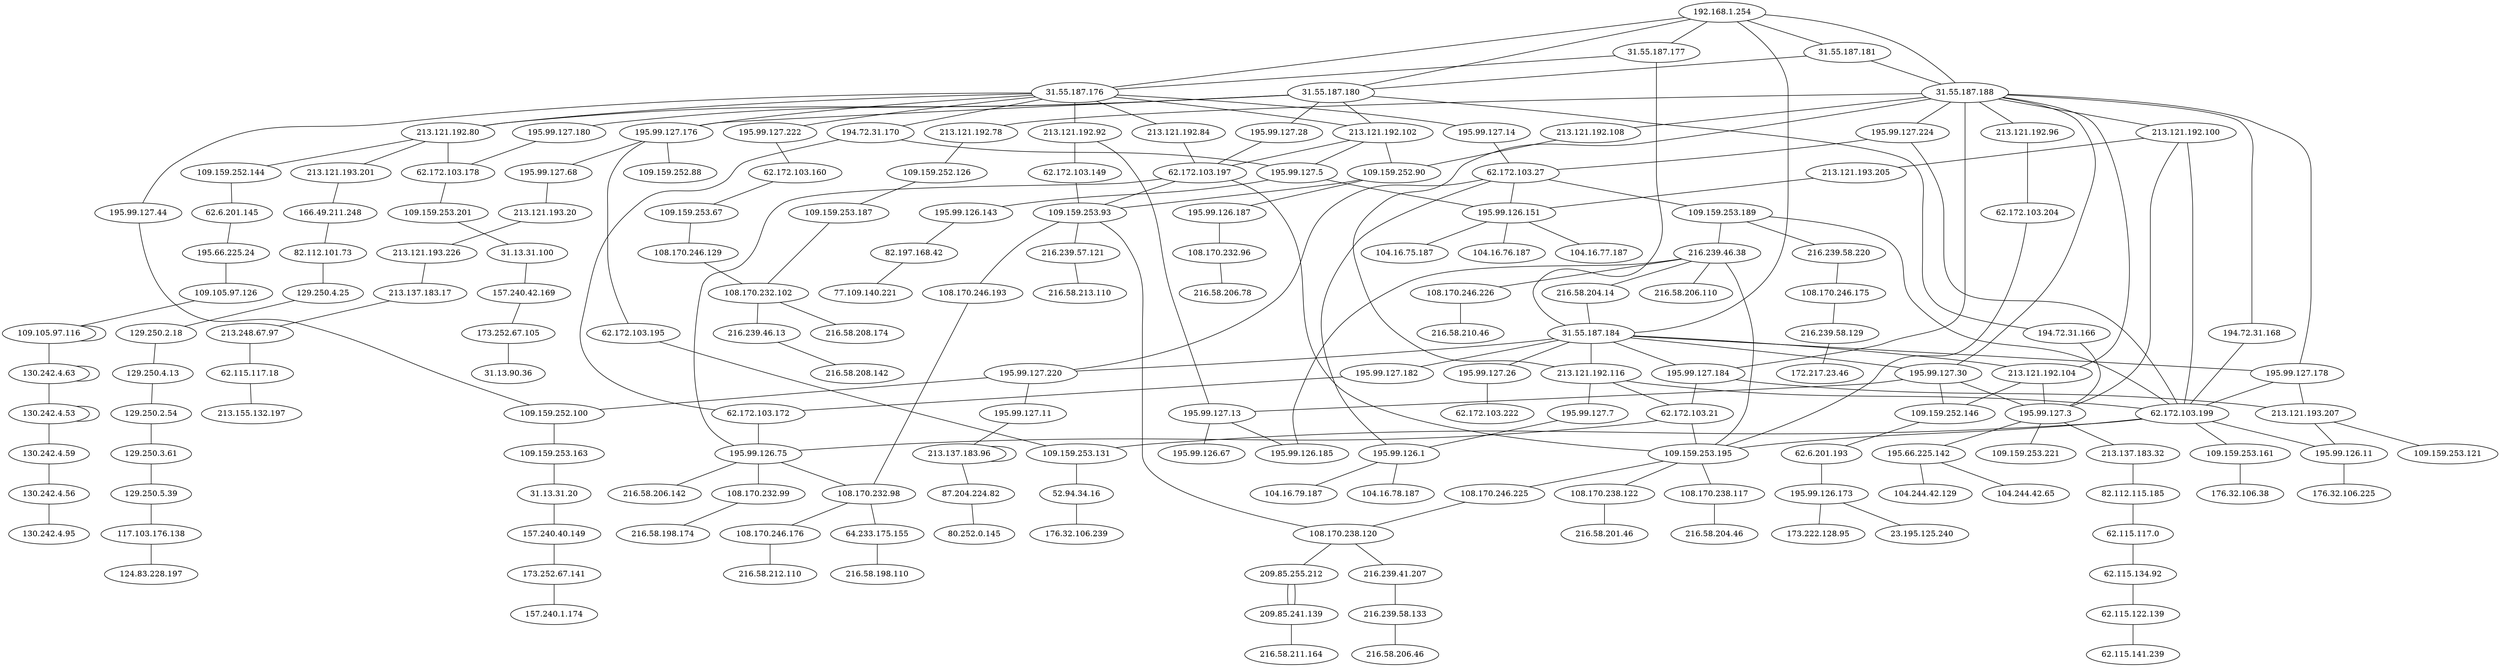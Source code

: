 graph routertopology {
"108.170.232.102" -- "216.239.46.13"
"108.170.232.102" -- "216.58.208.174"
"108.170.232.96" -- "216.58.206.78"
"108.170.232.98" -- "108.170.246.176"
"108.170.232.98" -- "64.233.175.155"
"108.170.232.99" -- "216.58.198.174"
"108.170.238.117" -- "216.58.204.46"
"108.170.238.120" -- "209.85.255.212"
"108.170.238.120" -- "216.239.41.207"
"108.170.238.122" -- "216.58.201.46"
"108.170.246.129" -- "108.170.232.102"
"108.170.246.175" -- "216.239.58.129"
"108.170.246.176" -- "216.58.212.110"
"108.170.246.193" -- "108.170.232.98"
"108.170.246.225" -- "108.170.238.120"
"108.170.246.226" -- "216.58.210.46"
"109.105.97.116" -- "109.105.97.116"
"109.105.97.116" -- "130.242.4.63"
"109.105.97.126" -- "109.105.97.116"
"109.159.252.100" -- "109.159.253.163"
"109.159.252.126" -- "109.159.253.187"
"109.159.252.144" -- "62.6.201.145"
"109.159.252.146" -- "62.6.201.193"
"109.159.252.90" -- "109.159.253.93"
"109.159.252.90" -- "195.99.126.187"
"109.159.253.131" -- "52.94.34.16"
"109.159.253.161" -- "176.32.106.38"
"109.159.253.163" -- "31.13.31.20"
"109.159.253.187" -- "108.170.232.102"
"109.159.253.189" -- "216.239.46.38"
"109.159.253.189" -- "216.239.58.220"
"109.159.253.195" -- "108.170.238.117"
"109.159.253.195" -- "108.170.238.122"
"109.159.253.195" -- "108.170.246.225"
"109.159.253.195" -- "216.239.46.38"
"109.159.253.201" -- "31.13.31.100"
"109.159.253.67" -- "108.170.246.129"
"109.159.253.93" -- "108.170.238.120"
"109.159.253.93" -- "108.170.246.193"
"109.159.253.93" -- "216.239.57.121"
"117.103.176.138" -- "124.83.228.197"
"129.250.2.18" -- "129.250.4.13"
"129.250.2.54" -- "129.250.3.61"
"129.250.3.61" -- "129.250.5.39"
"129.250.4.13" -- "129.250.2.54"
"129.250.4.25" -- "129.250.2.18"
"129.250.5.39" -- "117.103.176.138"
"130.242.4.53" -- "130.242.4.53"
"130.242.4.53" -- "130.242.4.59"
"130.242.4.56" -- "130.242.4.95"
"130.242.4.59" -- "130.242.4.56"
"130.242.4.63" -- "130.242.4.53"
"130.242.4.63" -- "130.242.4.63"
"157.240.40.149" -- "173.252.67.141"
"157.240.42.169" -- "173.252.67.105"
"166.49.211.248" -- "82.112.101.73"
"173.252.67.105" -- "31.13.90.36"
"173.252.67.141" -- "157.240.1.174"
"192.168.1.254" -- "31.55.187.176"
"192.168.1.254" -- "31.55.187.177"
"192.168.1.254" -- "31.55.187.180"
"192.168.1.254" -- "31.55.187.181"
"192.168.1.254" -- "31.55.187.184"
"192.168.1.254" -- "31.55.187.188"
"194.72.31.166" -- "195.99.127.3"
"194.72.31.168" -- "62.172.103.199"
"194.72.31.170" -- "195.99.127.5"
"194.72.31.170" -- "62.172.103.172"
"195.66.225.142" -- "104.244.42.129"
"195.66.225.142" -- "104.244.42.65"
"195.66.225.24" -- "109.105.97.126"
"195.99.126.1" -- "104.16.78.187"
"195.99.126.1" -- "104.16.79.187"
"195.99.126.11" -- "176.32.106.225"
"195.99.126.143" -- "82.197.168.42"
"195.99.126.151" -- "104.16.75.187"
"195.99.126.151" -- "104.16.76.187"
"195.99.126.151" -- "104.16.77.187"
"195.99.126.173" -- "173.222.128.95"
"195.99.126.173" -- "23.195.125.240"
"195.99.126.185" -- "216.239.46.38"
"195.99.126.187" -- "108.170.232.96"
"195.99.126.75" -- "108.170.232.98"
"195.99.126.75" -- "108.170.232.99"
"195.99.126.75" -- "216.58.206.142"
"195.99.127.11" -- "213.137.183.96"
"195.99.127.13" -- "195.99.126.185"
"195.99.127.13" -- "195.99.126.67"
"195.99.127.14" -- "62.172.103.27"
"195.99.127.176" -- "109.159.252.88"
"195.99.127.176" -- "195.99.127.68"
"195.99.127.176" -- "62.172.103.195"
"195.99.127.178" -- "213.121.193.207"
"195.99.127.178" -- "62.172.103.199"
"195.99.127.180" -- "62.172.103.178"
"195.99.127.182" -- "62.172.103.172"
"195.99.127.184" -- "213.121.193.207"
"195.99.127.184" -- "62.172.103.21"
"195.99.127.220" -- "109.159.252.100"
"195.99.127.220" -- "195.99.127.11"
"195.99.127.220" -- "62.172.103.27"
"195.99.127.222" -- "62.172.103.160"
"195.99.127.224" -- "62.172.103.199"
"195.99.127.224" -- "62.172.103.27"
"195.99.127.26" -- "62.172.103.222"
"195.99.127.28" -- "62.172.103.197"
"195.99.127.30" -- "109.159.252.146"
"195.99.127.30" -- "195.99.127.13"
"195.99.127.30" -- "195.99.127.3"
"195.99.127.3" -- "109.159.253.221"
"195.99.127.3" -- "195.66.225.142"
"195.99.127.3" -- "213.137.183.32"
"195.99.127.44" -- "109.159.252.100"
"195.99.127.5" -- "195.99.126.143"
"195.99.127.5" -- "195.99.126.151"
"195.99.127.68" -- "213.121.193.20"
"195.99.127.7" -- "195.99.126.1"
"209.85.241.139" -- "209.85.255.212"
"209.85.241.139" -- "216.58.211.164"
"209.85.255.212" -- "209.85.241.139"
"213.121.192.100" -- "195.99.127.3"
"213.121.192.100" -- "213.121.193.205"
"213.121.192.100" -- "62.172.103.199"
"213.121.192.102" -- "109.159.252.90"
"213.121.192.102" -- "195.99.127.5"
"213.121.192.102" -- "62.172.103.197"
"213.121.192.104" -- "109.159.252.146"
"213.121.192.104" -- "195.99.127.3"
"213.121.192.108" -- "109.159.252.90"
"213.121.192.116" -- "195.99.127.7"
"213.121.192.116" -- "62.172.103.199"
"213.121.192.116" -- "62.172.103.21"
"213.121.192.78" -- "109.159.252.126"
"213.121.192.80" -- "109.159.252.144"
"213.121.192.80" -- "213.121.193.201"
"213.121.192.80" -- "62.172.103.178"
"213.121.192.84" -- "62.172.103.197"
"213.121.192.92" -- "195.99.127.13"
"213.121.192.92" -- "62.172.103.149"
"213.121.192.96" -- "62.172.103.204"
"213.121.193.201" -- "166.49.211.248"
"213.121.193.20" -- "213.121.193.226"
"213.121.193.205" -- "195.99.126.151"
"213.121.193.207" -- "109.159.253.121"
"213.121.193.207" -- "195.99.126.11"
"213.121.193.226" -- "213.137.183.17"
"213.137.183.17" -- "213.248.67.97"
"213.137.183.32" -- "82.112.115.185"
"213.137.183.96" -- "213.137.183.96"
"213.137.183.96" -- "87.204.224.82"
"213.248.67.97" -- "62.115.117.18"
"216.239.41.207" -- "216.239.58.133"
"216.239.46.13" -- "216.58.208.142"
"216.239.46.38" -- "108.170.246.226"
"216.239.46.38" -- "216.58.204.14"
"216.239.46.38" -- "216.58.206.110"
"216.239.57.121" -- "216.58.213.110"
"216.239.58.129" -- "172.217.23.46"
"216.239.58.133" -- "216.58.206.46"
"216.239.58.220" -- "108.170.246.175"
"216.58.204.14" -- "31.55.187.184"
"31.13.31.100" -- "157.240.42.169"
"31.13.31.20" -- "157.240.40.149"
"31.55.187.176" -- "194.72.31.170"
"31.55.187.176" -- "195.99.127.14"
"31.55.187.176" -- "195.99.127.176"
"31.55.187.176" -- "195.99.127.222"
"31.55.187.176" -- "195.99.127.44"
"31.55.187.176" -- "213.121.192.102"
"31.55.187.176" -- "213.121.192.80"
"31.55.187.176" -- "213.121.192.84"
"31.55.187.176" -- "213.121.192.92"
"31.55.187.177" -- "31.55.187.176"
"31.55.187.177" -- "31.55.187.184"
"31.55.187.180" -- "194.72.31.166"
"31.55.187.180" -- "195.99.127.176"
"31.55.187.180" -- "195.99.127.180"
"31.55.187.180" -- "195.99.127.28"
"31.55.187.180" -- "213.121.192.102"
"31.55.187.180" -- "213.121.192.80"
"31.55.187.181" -- "31.55.187.180"
"31.55.187.181" -- "31.55.187.188"
"31.55.187.184" -- "195.99.127.178"
"31.55.187.184" -- "195.99.127.182"
"31.55.187.184" -- "195.99.127.184"
"31.55.187.184" -- "195.99.127.220"
"31.55.187.184" -- "195.99.127.26"
"31.55.187.184" -- "195.99.127.30"
"31.55.187.184" -- "213.121.192.104"
"31.55.187.184" -- "213.121.192.116"
"31.55.187.188" -- "194.72.31.168"
"31.55.187.188" -- "195.99.127.178"
"31.55.187.188" -- "195.99.127.184"
"31.55.187.188" -- "195.99.127.224"
"31.55.187.188" -- "195.99.127.30"
"31.55.187.188" -- "213.121.192.100"
"31.55.187.188" -- "213.121.192.104"
"31.55.187.188" -- "213.121.192.108"
"31.55.187.188" -- "213.121.192.116"
"31.55.187.188" -- "213.121.192.78"
"31.55.187.188" -- "213.121.192.96"
"52.94.34.16" -- "176.32.106.239"
"62.115.117.0" -- "62.115.134.92"
"62.115.117.18" -- "213.155.132.197"
"62.115.122.139" -- "62.115.141.239"
"62.115.134.92" -- "62.115.122.139"
"62.172.103.149" -- "109.159.253.93"
"62.172.103.160" -- "109.159.253.67"
"62.172.103.172" -- "195.99.126.75"
"62.172.103.178" -- "109.159.253.201"
"62.172.103.195" -- "109.159.253.131"
"62.172.103.197" -- "109.159.253.195"
"62.172.103.197" -- "109.159.253.93"
"62.172.103.197" -- "195.99.126.75"
"62.172.103.199" -- "109.159.253.131"
"62.172.103.199" -- "109.159.253.161"
"62.172.103.199" -- "109.159.253.189"
"62.172.103.199" -- "109.159.253.195"
"62.172.103.199" -- "195.99.126.11"
"62.172.103.204" -- "109.159.253.195"
"62.172.103.21" -- "109.159.253.195"
"62.172.103.21" -- "195.99.126.75"
"62.172.103.27" -- "109.159.253.189"
"62.172.103.27" -- "195.99.126.1"
"62.172.103.27" -- "195.99.126.151"
"62.6.201.145" -- "195.66.225.24"
"62.6.201.193" -- "195.99.126.173"
"64.233.175.155" -- "216.58.198.110"
"82.112.101.73" -- "129.250.4.25"
"82.112.115.185" -- "62.115.117.0"
"82.197.168.42" -- "77.109.140.221"
"87.204.224.82" -- "80.252.0.145"
}